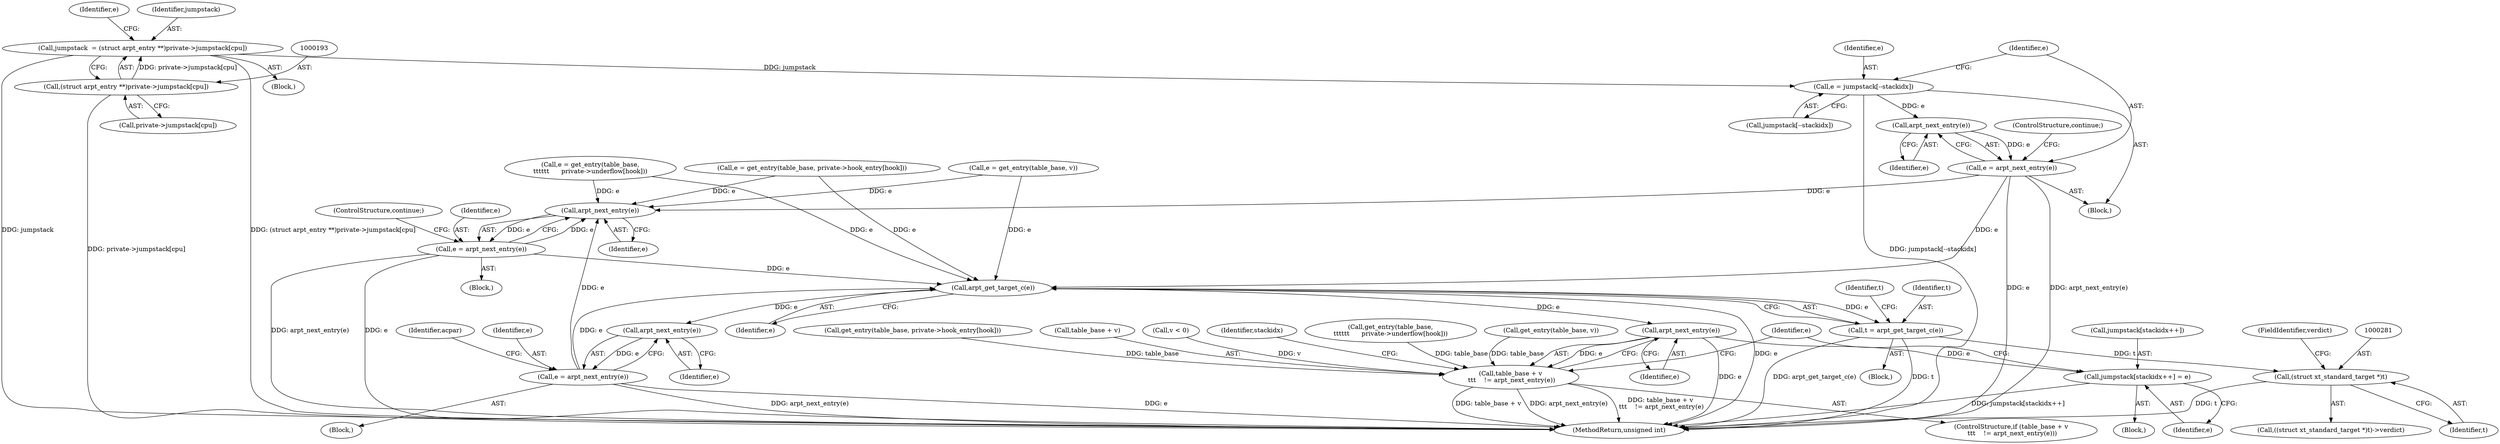 digraph "0_linux_57ebd808a97d7c5b1e1afb937c2db22beba3c1f8@array" {
"1000319" [label="(Call,e = jumpstack[--stackidx])"];
"1000190" [label="(Call,jumpstack  = (struct arpt_entry **)private->jumpstack[cpu])"];
"1000192" [label="(Call,(struct arpt_entry **)private->jumpstack[cpu])"];
"1000327" [label="(Call,arpt_next_entry(e))"];
"1000325" [label="(Call,e = arpt_next_entry(e))"];
"1000242" [label="(Call,arpt_next_entry(e))"];
"1000240" [label="(Call,e = arpt_next_entry(e))"];
"1000262" [label="(Call,arpt_get_target_c(e))"];
"1000260" [label="(Call,t = arpt_get_target_c(e))"];
"1000280" [label="(Call,(struct xt_standard_target *)t)"];
"1000335" [label="(Call,arpt_next_entry(e))"];
"1000331" [label="(Call,table_base + v\n \t\t\t    != arpt_next_entry(e))"];
"1000350" [label="(Call,jumpstack[stackidx++] = e)"];
"1000397" [label="(Call,arpt_next_entry(e))"];
"1000395" [label="(Call,e = arpt_next_entry(e))"];
"1000199" [label="(Call,e = get_entry(table_base, private->hook_entry[hook]))"];
"1000335" [label="(Call,arpt_next_entry(e))"];
"1000341" [label="(Identifier,stackidx)"];
"1000350" [label="(Call,jumpstack[stackidx++] = e)"];
"1000321" [label="(Call,jumpstack[--stackidx])"];
"1000200" [label="(Identifier,e)"];
"1000336" [label="(Identifier,e)"];
"1000310" [label="(Call,get_entry(table_base,\n\t\t\t\t\t\t      private->underflow[hook]))"];
"1000243" [label="(Identifier,e)"];
"1000282" [label="(Identifier,t)"];
"1000325" [label="(Call,e = arpt_next_entry(e))"];
"1000320" [label="(Identifier,e)"];
"1000244" [label="(ControlStructure,continue;)"];
"1000356" [label="(Call,e = get_entry(table_base, v))"];
"1000418" [label="(MethodReturn,unsigned int)"];
"1000328" [label="(Identifier,e)"];
"1000358" [label="(Call,get_entry(table_base, v))"];
"1000283" [label="(FieldIdentifier,verdict)"];
"1000398" [label="(Identifier,e)"];
"1000262" [label="(Call,arpt_get_target_c(e))"];
"1000263" [label="(Identifier,e)"];
"1000395" [label="(Call,e = arpt_next_entry(e))"];
"1000201" [label="(Call,get_entry(table_base, private->hook_entry[hook]))"];
"1000326" [label="(Identifier,e)"];
"1000404" [label="(Identifier,acpar)"];
"1000240" [label="(Call,e = arpt_next_entry(e))"];
"1000241" [label="(Identifier,e)"];
"1000270" [label="(Identifier,t)"];
"1000260" [label="(Call,t = arpt_get_target_c(e))"];
"1000280" [label="(Call,(struct xt_standard_target *)t)"];
"1000390" [label="(Block,)"];
"1000110" [label="(Block,)"];
"1000242" [label="(Call,arpt_next_entry(e))"];
"1000308" [label="(Call,e = get_entry(table_base,\n\t\t\t\t\t\t      private->underflow[hook]))"];
"1000355" [label="(Identifier,e)"];
"1000332" [label="(Call,table_base + v)"];
"1000191" [label="(Identifier,jumpstack)"];
"1000192" [label="(Call,(struct arpt_entry **)private->jumpstack[cpu])"];
"1000223" [label="(Block,)"];
"1000190" [label="(Call,jumpstack  = (struct arpt_entry **)private->jumpstack[cpu])"];
"1000318" [label="(Block,)"];
"1000329" [label="(ControlStructure,continue;)"];
"1000319" [label="(Call,e = jumpstack[--stackidx])"];
"1000327" [label="(Call,arpt_next_entry(e))"];
"1000330" [label="(ControlStructure,if (table_base + v\n \t\t\t    != arpt_next_entry(e)))"];
"1000285" [label="(Call,v < 0)"];
"1000331" [label="(Call,table_base + v\n \t\t\t    != arpt_next_entry(e))"];
"1000397" [label="(Call,arpt_next_entry(e))"];
"1000261" [label="(Identifier,t)"];
"1000351" [label="(Call,jumpstack[stackidx++])"];
"1000396" [label="(Identifier,e)"];
"1000239" [label="(Block,)"];
"1000279" [label="(Call,((struct xt_standard_target *)t)->verdict)"];
"1000337" [label="(Block,)"];
"1000194" [label="(Call,private->jumpstack[cpu])"];
"1000357" [label="(Identifier,e)"];
"1000319" -> "1000318"  [label="AST: "];
"1000319" -> "1000321"  [label="CFG: "];
"1000320" -> "1000319"  [label="AST: "];
"1000321" -> "1000319"  [label="AST: "];
"1000326" -> "1000319"  [label="CFG: "];
"1000319" -> "1000418"  [label="DDG: jumpstack[--stackidx]"];
"1000190" -> "1000319"  [label="DDG: jumpstack"];
"1000319" -> "1000327"  [label="DDG: e"];
"1000190" -> "1000110"  [label="AST: "];
"1000190" -> "1000192"  [label="CFG: "];
"1000191" -> "1000190"  [label="AST: "];
"1000192" -> "1000190"  [label="AST: "];
"1000200" -> "1000190"  [label="CFG: "];
"1000190" -> "1000418"  [label="DDG: jumpstack"];
"1000190" -> "1000418"  [label="DDG: (struct arpt_entry **)private->jumpstack[cpu]"];
"1000192" -> "1000190"  [label="DDG: private->jumpstack[cpu]"];
"1000192" -> "1000194"  [label="CFG: "];
"1000193" -> "1000192"  [label="AST: "];
"1000194" -> "1000192"  [label="AST: "];
"1000192" -> "1000418"  [label="DDG: private->jumpstack[cpu]"];
"1000327" -> "1000325"  [label="AST: "];
"1000327" -> "1000328"  [label="CFG: "];
"1000328" -> "1000327"  [label="AST: "];
"1000325" -> "1000327"  [label="CFG: "];
"1000327" -> "1000325"  [label="DDG: e"];
"1000325" -> "1000318"  [label="AST: "];
"1000326" -> "1000325"  [label="AST: "];
"1000329" -> "1000325"  [label="CFG: "];
"1000325" -> "1000418"  [label="DDG: e"];
"1000325" -> "1000418"  [label="DDG: arpt_next_entry(e)"];
"1000325" -> "1000242"  [label="DDG: e"];
"1000325" -> "1000262"  [label="DDG: e"];
"1000242" -> "1000240"  [label="AST: "];
"1000242" -> "1000243"  [label="CFG: "];
"1000243" -> "1000242"  [label="AST: "];
"1000240" -> "1000242"  [label="CFG: "];
"1000242" -> "1000240"  [label="DDG: e"];
"1000308" -> "1000242"  [label="DDG: e"];
"1000199" -> "1000242"  [label="DDG: e"];
"1000356" -> "1000242"  [label="DDG: e"];
"1000240" -> "1000242"  [label="DDG: e"];
"1000395" -> "1000242"  [label="DDG: e"];
"1000240" -> "1000239"  [label="AST: "];
"1000241" -> "1000240"  [label="AST: "];
"1000244" -> "1000240"  [label="CFG: "];
"1000240" -> "1000418"  [label="DDG: arpt_next_entry(e)"];
"1000240" -> "1000418"  [label="DDG: e"];
"1000240" -> "1000262"  [label="DDG: e"];
"1000262" -> "1000260"  [label="AST: "];
"1000262" -> "1000263"  [label="CFG: "];
"1000263" -> "1000262"  [label="AST: "];
"1000260" -> "1000262"  [label="CFG: "];
"1000262" -> "1000418"  [label="DDG: e"];
"1000262" -> "1000260"  [label="DDG: e"];
"1000308" -> "1000262"  [label="DDG: e"];
"1000199" -> "1000262"  [label="DDG: e"];
"1000356" -> "1000262"  [label="DDG: e"];
"1000395" -> "1000262"  [label="DDG: e"];
"1000262" -> "1000335"  [label="DDG: e"];
"1000262" -> "1000397"  [label="DDG: e"];
"1000260" -> "1000223"  [label="AST: "];
"1000261" -> "1000260"  [label="AST: "];
"1000270" -> "1000260"  [label="CFG: "];
"1000260" -> "1000418"  [label="DDG: arpt_get_target_c(e)"];
"1000260" -> "1000418"  [label="DDG: t"];
"1000260" -> "1000280"  [label="DDG: t"];
"1000280" -> "1000279"  [label="AST: "];
"1000280" -> "1000282"  [label="CFG: "];
"1000281" -> "1000280"  [label="AST: "];
"1000282" -> "1000280"  [label="AST: "];
"1000283" -> "1000280"  [label="CFG: "];
"1000280" -> "1000418"  [label="DDG: t"];
"1000335" -> "1000331"  [label="AST: "];
"1000335" -> "1000336"  [label="CFG: "];
"1000336" -> "1000335"  [label="AST: "];
"1000331" -> "1000335"  [label="CFG: "];
"1000335" -> "1000418"  [label="DDG: e"];
"1000335" -> "1000331"  [label="DDG: e"];
"1000335" -> "1000350"  [label="DDG: e"];
"1000331" -> "1000330"  [label="AST: "];
"1000332" -> "1000331"  [label="AST: "];
"1000341" -> "1000331"  [label="CFG: "];
"1000357" -> "1000331"  [label="CFG: "];
"1000331" -> "1000418"  [label="DDG: table_base + v\n \t\t\t    != arpt_next_entry(e)"];
"1000331" -> "1000418"  [label="DDG: table_base + v"];
"1000331" -> "1000418"  [label="DDG: arpt_next_entry(e)"];
"1000310" -> "1000331"  [label="DDG: table_base"];
"1000201" -> "1000331"  [label="DDG: table_base"];
"1000358" -> "1000331"  [label="DDG: table_base"];
"1000285" -> "1000331"  [label="DDG: v"];
"1000350" -> "1000337"  [label="AST: "];
"1000350" -> "1000355"  [label="CFG: "];
"1000351" -> "1000350"  [label="AST: "];
"1000355" -> "1000350"  [label="AST: "];
"1000357" -> "1000350"  [label="CFG: "];
"1000350" -> "1000418"  [label="DDG: jumpstack[stackidx++]"];
"1000397" -> "1000395"  [label="AST: "];
"1000397" -> "1000398"  [label="CFG: "];
"1000398" -> "1000397"  [label="AST: "];
"1000395" -> "1000397"  [label="CFG: "];
"1000397" -> "1000395"  [label="DDG: e"];
"1000395" -> "1000390"  [label="AST: "];
"1000396" -> "1000395"  [label="AST: "];
"1000404" -> "1000395"  [label="CFG: "];
"1000395" -> "1000418"  [label="DDG: e"];
"1000395" -> "1000418"  [label="DDG: arpt_next_entry(e)"];
}
